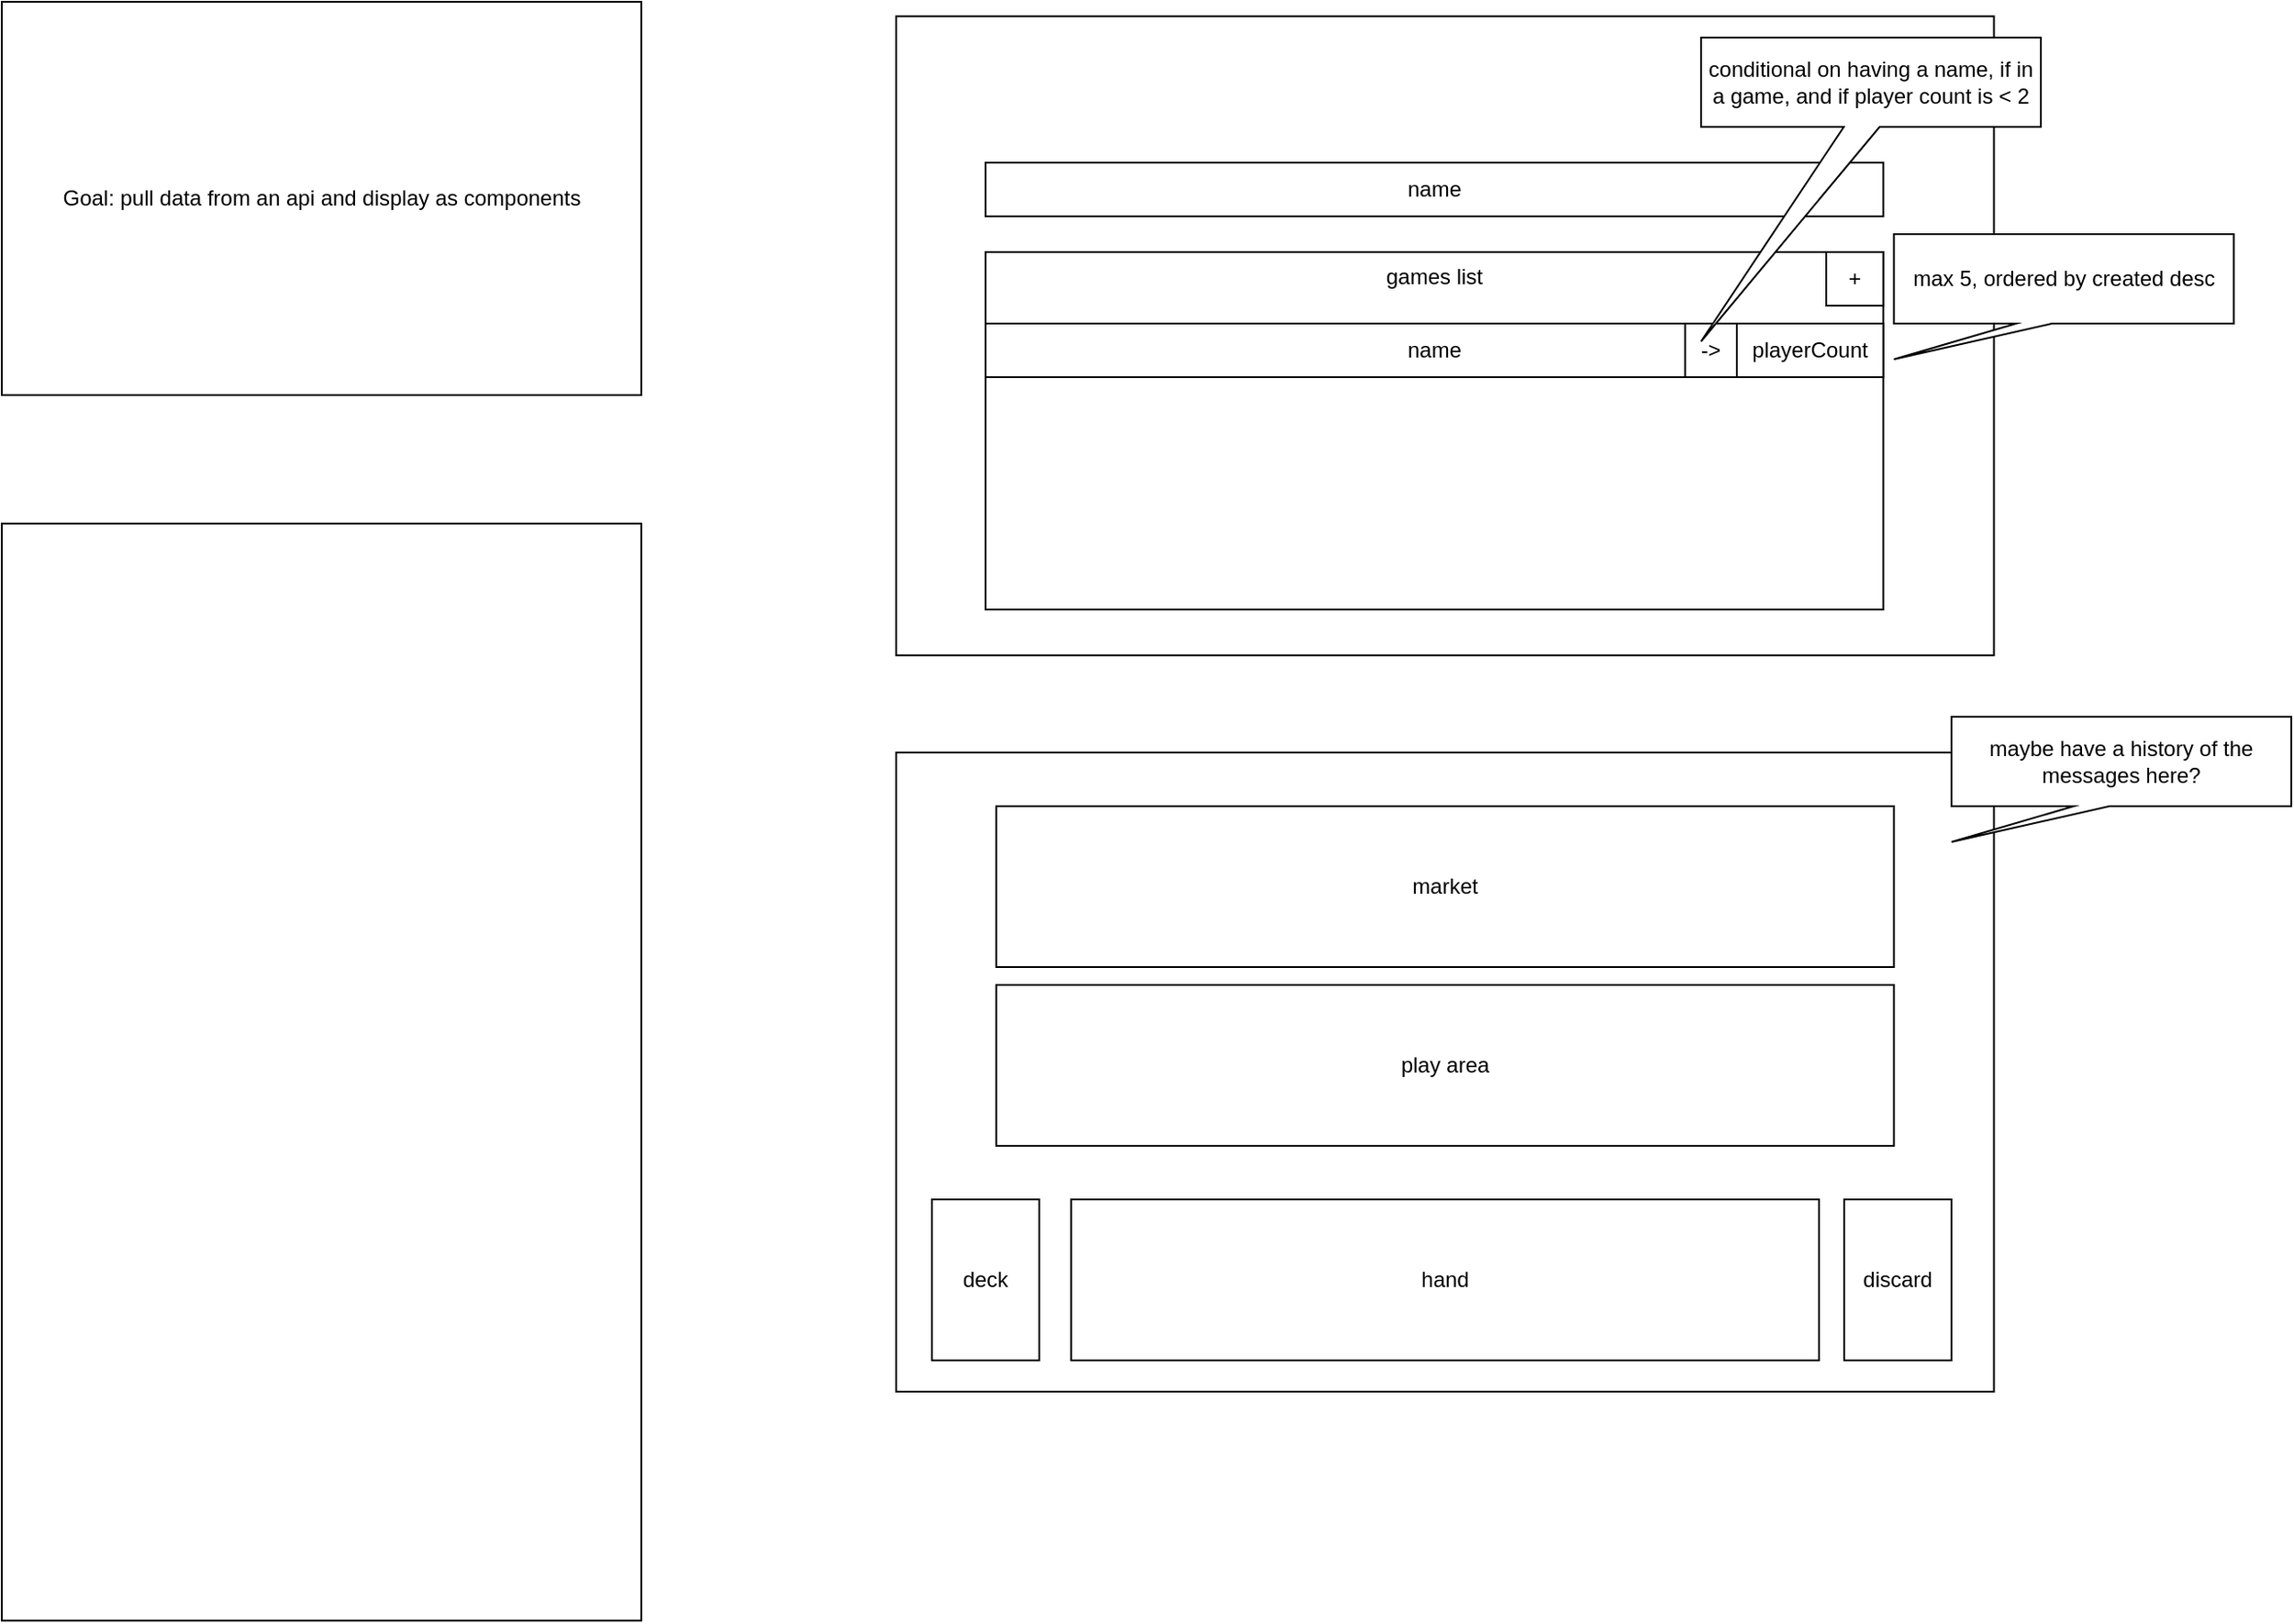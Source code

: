 <mxfile version="13.1.3" pages="2">
    <diagram id="6hGFLwfOUW9BJ-s0fimq" name="stage 1">
        <mxGraphModel dx="2077" dy="2013" grid="1" gridSize="10" guides="1" tooltips="1" connect="1" arrows="1" fold="1" page="1" pageScale="1" pageWidth="827" pageHeight="1169" math="0" shadow="0">
            <root>
                <mxCell id="0"/>
                <mxCell id="1" parent="0"/>
                <mxCell id="4" value="" style="rounded=0;whiteSpace=wrap;html=1;rotation=90;" parent="1" vertex="1">
                    <mxGeometry x="568.13" y="91.88" width="357.5" height="613.75" as="geometry"/>
                </mxCell>
                <mxCell id="5" value="" style="rounded=0;whiteSpace=wrap;html=1;rotation=0;" parent="1" vertex="1">
                    <mxGeometry x="-60" y="91.88" width="357.5" height="613.75" as="geometry"/>
                </mxCell>
                <mxCell id="7" value="deck" style="rounded=0;whiteSpace=wrap;html=1;rotation=0;" parent="1" vertex="1">
                    <mxGeometry x="460" y="470" width="60" height="90" as="geometry"/>
                </mxCell>
                <mxCell id="8" value="discard" style="rounded=0;whiteSpace=wrap;html=1;rotation=0;" parent="1" vertex="1">
                    <mxGeometry x="970" y="470" width="60" height="90" as="geometry"/>
                </mxCell>
                <mxCell id="9" value="play area" style="rounded=0;whiteSpace=wrap;html=1;rotation=0;" parent="1" vertex="1">
                    <mxGeometry x="495.95" y="350" width="501.87" height="90" as="geometry"/>
                </mxCell>
                <mxCell id="10" value="market" style="rounded=0;whiteSpace=wrap;html=1;rotation=0;" parent="1" vertex="1">
                    <mxGeometry x="495.95" y="250" width="501.87" height="90" as="geometry"/>
                </mxCell>
                <mxCell id="11" value="hand" style="rounded=0;whiteSpace=wrap;html=1;rotation=0;" parent="1" vertex="1">
                    <mxGeometry x="537.82" y="470" width="418.13" height="90" as="geometry"/>
                </mxCell>
                <mxCell id="13" value="" style="rounded=0;whiteSpace=wrap;html=1;rotation=90;" parent="1" vertex="1">
                    <mxGeometry x="568.13" y="-320" width="357.5" height="613.75" as="geometry"/>
                </mxCell>
                <mxCell id="14" value="name" style="rounded=0;whiteSpace=wrap;html=1;rotation=0;" parent="1" vertex="1">
                    <mxGeometry x="490" y="-110" width="501.87" height="30" as="geometry"/>
                </mxCell>
                <mxCell id="15" value="games list" style="rounded=0;whiteSpace=wrap;html=1;rotation=0;verticalAlign=top;" parent="1" vertex="1">
                    <mxGeometry x="490" y="-60" width="501.87" height="200" as="geometry"/>
                </mxCell>
                <mxCell id="16" value="name" style="rounded=0;whiteSpace=wrap;html=1;rotation=0;" parent="1" vertex="1">
                    <mxGeometry x="490" y="-20" width="501.87" height="30" as="geometry"/>
                </mxCell>
                <mxCell id="17" value="+" style="rounded=0;whiteSpace=wrap;html=1;rotation=0;" parent="1" vertex="1">
                    <mxGeometry x="960" y="-60" width="31.87" height="30" as="geometry"/>
                </mxCell>
                <mxCell id="18" value="playerCount" style="rounded=0;whiteSpace=wrap;html=1;rotation=0;" parent="1" vertex="1">
                    <mxGeometry x="910" y="-20" width="81.87" height="30" as="geometry"/>
                </mxCell>
                <mxCell id="19" value="-&amp;gt;" style="rounded=0;whiteSpace=wrap;html=1;rotation=0;" parent="1" vertex="1">
                    <mxGeometry x="881.13" y="-20" width="28.87" height="30" as="geometry"/>
                </mxCell>
                <mxCell id="20" value="conditional on having a name, if in a game, and if player count is &amp;lt; 2" style="shape=callout;whiteSpace=wrap;html=1;perimeter=calloutPerimeter;position2=0;size=120;position=0.42;" parent="1" vertex="1">
                    <mxGeometry x="890" y="-180" width="190" height="170" as="geometry"/>
                </mxCell>
                <mxCell id="21" value="max 5, ordered by created desc" style="shape=callout;whiteSpace=wrap;html=1;perimeter=calloutPerimeter;position2=0;size=20;position=0.36;" parent="1" vertex="1">
                    <mxGeometry x="997.82" y="-70" width="190" height="70" as="geometry"/>
                </mxCell>
                <mxCell id="22" value="maybe have a history of the messages here?" style="shape=callout;whiteSpace=wrap;html=1;perimeter=calloutPerimeter;position2=0;size=20;position=0.36;" parent="1" vertex="1">
                    <mxGeometry x="1030" y="200" width="190" height="70" as="geometry"/>
                </mxCell>
                <mxCell id="23" value="Goal: pull data from an api and display as components" style="rounded=0;whiteSpace=wrap;html=1;rotation=0;" parent="1" vertex="1">
                    <mxGeometry x="-60" y="-200" width="357.5" height="220" as="geometry"/>
                </mxCell>
            </root>
        </mxGraphModel>
    </diagram>
    <diagram id="JW6b7oglUtqkoaZuiVqA" name="Page-2">
        <mxGraphModel dx="1250" dy="844" grid="1" gridSize="10" guides="1" tooltips="1" connect="1" arrows="1" fold="1" page="1" pageScale="1" pageWidth="827" pageHeight="1169" math="0" shadow="0">
            <root>
                <mxCell id="_Zn2w1BiYmN1P0zBxIJW-0"/>
                <mxCell id="_Zn2w1BiYmN1P0zBxIJW-1" parent="_Zn2w1BiYmN1P0zBxIJW-0"/>
                <mxCell id="_Zn2w1BiYmN1P0zBxIJW-2" value="&lt;font style=&quot;font-size: 19px&quot;&gt;Goals&lt;br&gt;&lt;/font&gt;0. skeleton client&lt;br&gt;1. push updates to server, and have it relayed to the client&lt;br&gt;2. Finish a single player games with minimal features&lt;br&gt;3. Finish a single player game with all features&lt;br&gt;4. Finish a multiplayer game&lt;br&gt;5. Style and assets&lt;br&gt;6. Animate&lt;br&gt;7. Sounds&lt;br&gt;8. Deploy" style="rounded=0;whiteSpace=wrap;html=1;rotation=0;align=left;verticalAlign=top;" parent="_Zn2w1BiYmN1P0zBxIJW-1" vertex="1">
                    <mxGeometry x="40" y="60" width="357.5" height="220" as="geometry"/>
                </mxCell>
            </root>
        </mxGraphModel>
    </diagram>
</mxfile>